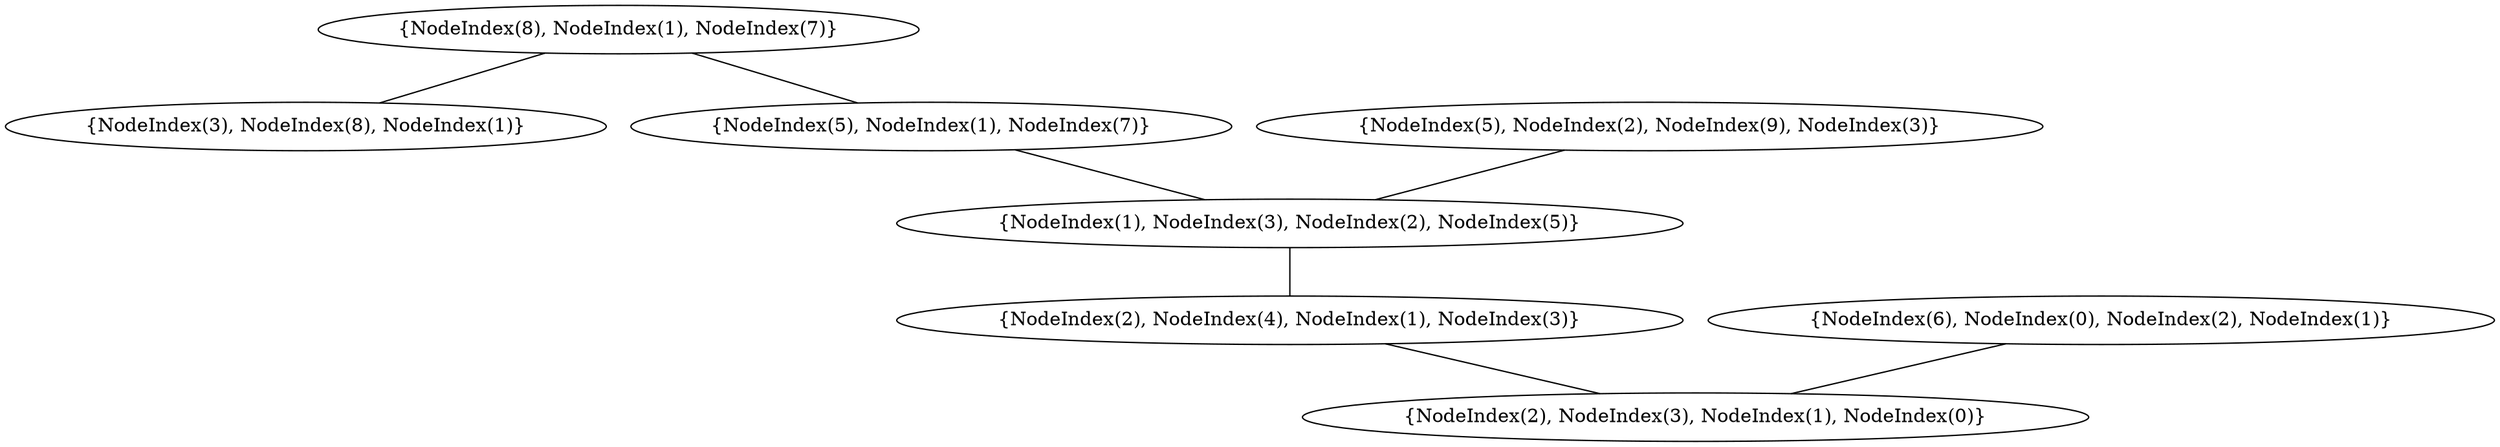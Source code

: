 graph {
    0 [ label = "{NodeIndex(2), NodeIndex(3), NodeIndex(1), NodeIndex(0)}" ]
    1 [ label = "{NodeIndex(2), NodeIndex(4), NodeIndex(1), NodeIndex(3)}" ]
    2 [ label = "{NodeIndex(1), NodeIndex(3), NodeIndex(2), NodeIndex(5)}" ]
    3 [ label = "{NodeIndex(3), NodeIndex(8), NodeIndex(1)}" ]
    4 [ label = "{NodeIndex(6), NodeIndex(0), NodeIndex(2), NodeIndex(1)}" ]
    5 [ label = "{NodeIndex(5), NodeIndex(1), NodeIndex(7)}" ]
    6 [ label = "{NodeIndex(8), NodeIndex(1), NodeIndex(7)}" ]
    7 [ label = "{NodeIndex(5), NodeIndex(2), NodeIndex(9), NodeIndex(3)}" ]
    1 -- 0 [ ]
    2 -- 1 [ ]
    4 -- 0 [ ]
    7 -- 2 [ ]
    6 -- 5 [ ]
    6 -- 3 [ ]
    5 -- 2 [ ]
}
